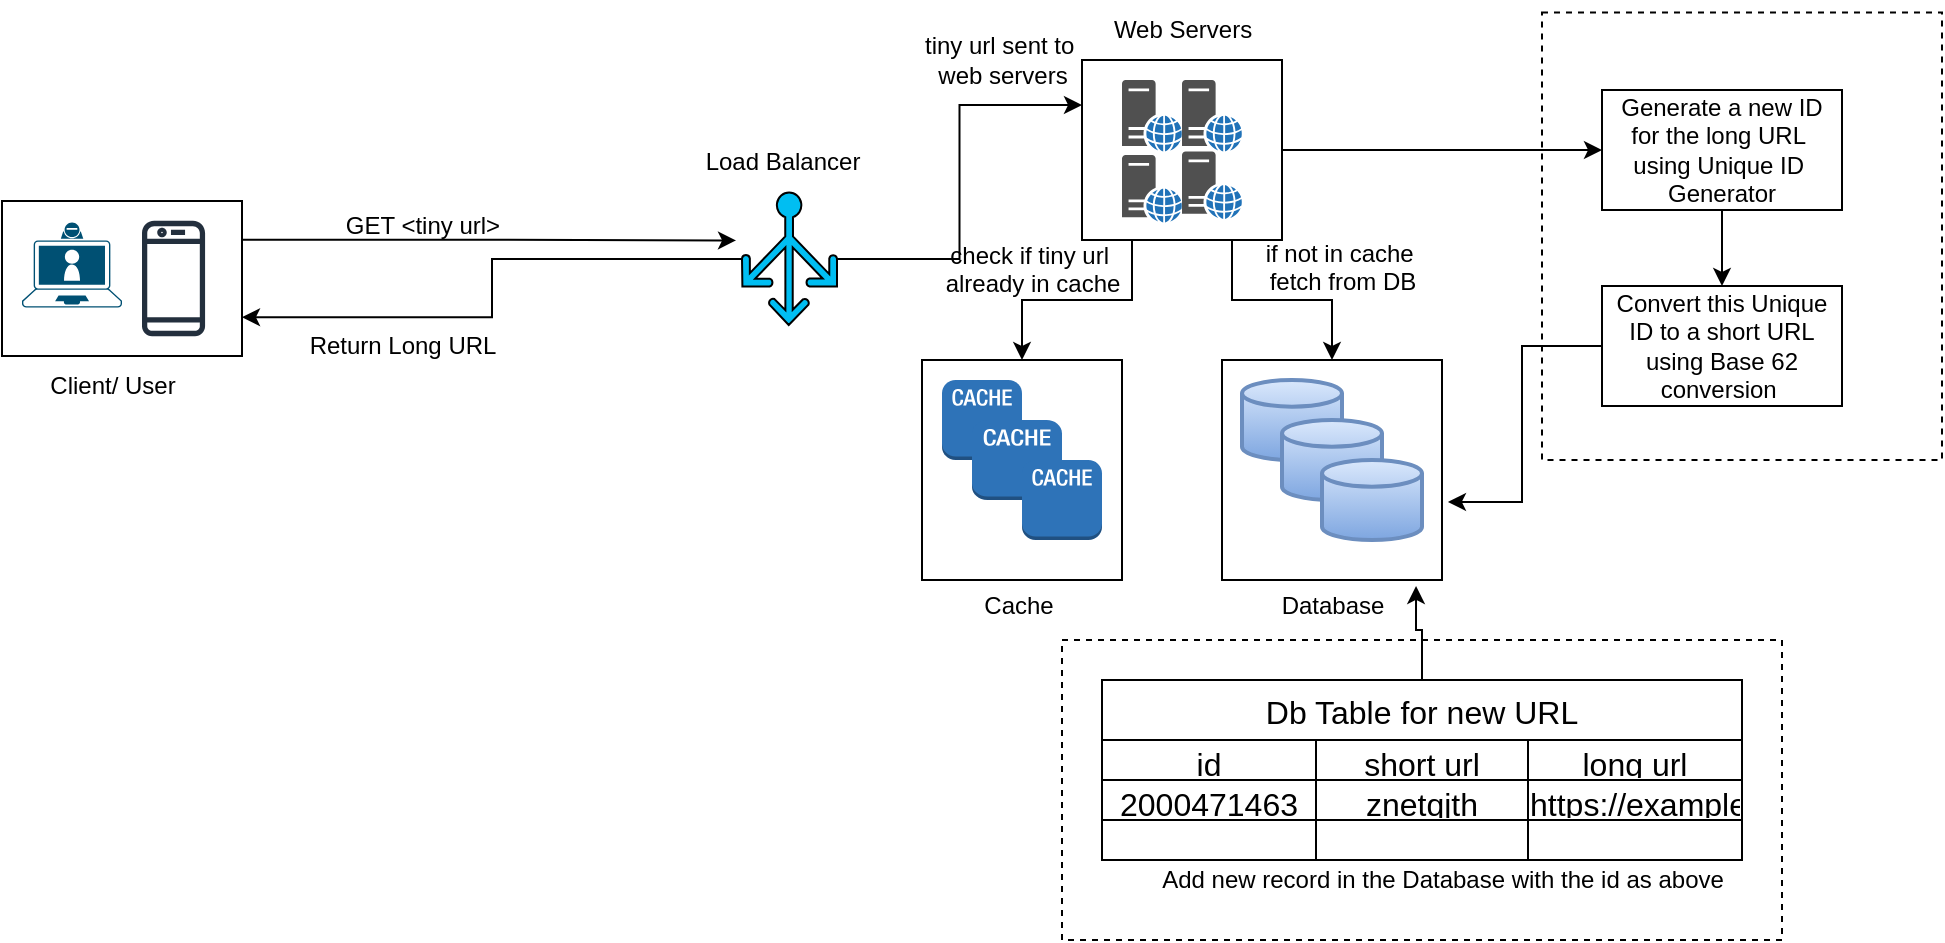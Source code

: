 <mxfile version="24.3.1" type="github">
  <diagram name="Page-1" id="5AVBOpM9OC1tZVVALUr_">
    <mxGraphModel dx="1434" dy="827" grid="1" gridSize="10" guides="1" tooltips="1" connect="1" arrows="1" fold="1" page="1" pageScale="1" pageWidth="850" pageHeight="1100" math="0" shadow="0">
      <root>
        <mxCell id="0" />
        <mxCell id="1" parent="0" />
        <mxCell id="BafHSfZVtPJ3lgYtZRLM-1" value="" style="sketch=0;outlineConnect=0;fontColor=#232F3E;gradientColor=none;fillColor=#232F3D;strokeColor=none;dashed=0;verticalLabelPosition=bottom;verticalAlign=top;align=center;html=1;fontSize=12;fontStyle=0;aspect=fixed;pointerEvents=1;shape=mxgraph.aws4.mobile_client;" vertex="1" parent="1">
          <mxGeometry x="130" y="219.25" width="31.54" height="60" as="geometry" />
        </mxCell>
        <mxCell id="BafHSfZVtPJ3lgYtZRLM-2" value="" style="points=[[0.13,0.225,0],[0.5,0,0],[0.87,0.225,0],[0.885,0.5,0],[0.985,0.99,0],[0.5,1,0],[0.015,0.99,0],[0.115,0.5,0]];verticalLabelPosition=bottom;sketch=0;html=1;verticalAlign=top;aspect=fixed;align=center;pointerEvents=1;shape=mxgraph.cisco19.laptop_video_client;fillColor=#005073;strokeColor=none;" vertex="1" parent="1">
          <mxGeometry x="70" y="221.25" width="50" height="42.5" as="geometry" />
        </mxCell>
        <mxCell id="BafHSfZVtPJ3lgYtZRLM-3" value="" style="rounded=0;whiteSpace=wrap;html=1;fillColor=none;" vertex="1" parent="1">
          <mxGeometry x="60" y="210.5" width="120" height="77.5" as="geometry" />
        </mxCell>
        <mxCell id="BafHSfZVtPJ3lgYtZRLM-15" style="edgeStyle=orthogonalEdgeStyle;rounded=0;orthogonalLoop=1;jettySize=auto;html=1;entryX=0;entryY=0.25;entryDx=0;entryDy=0;" edge="1" parent="1" source="BafHSfZVtPJ3lgYtZRLM-4" target="BafHSfZVtPJ3lgYtZRLM-14">
          <mxGeometry relative="1" as="geometry" />
        </mxCell>
        <mxCell id="BafHSfZVtPJ3lgYtZRLM-35" style="edgeStyle=orthogonalEdgeStyle;rounded=0;orthogonalLoop=1;jettySize=auto;html=1;entryX=1;entryY=0.75;entryDx=0;entryDy=0;" edge="1" parent="1" source="BafHSfZVtPJ3lgYtZRLM-4" target="BafHSfZVtPJ3lgYtZRLM-3">
          <mxGeometry relative="1" as="geometry" />
        </mxCell>
        <mxCell id="BafHSfZVtPJ3lgYtZRLM-4" value="" style="verticalLabelPosition=bottom;html=1;verticalAlign=top;align=center;strokeColor=default;fillColor=#00BEF2;shape=mxgraph.azure.load_balancer_generic;pointerEvents=1;" vertex="1" parent="1">
          <mxGeometry x="430" y="206.25" width="47.5" height="66.25" as="geometry" />
        </mxCell>
        <mxCell id="BafHSfZVtPJ3lgYtZRLM-6" style="edgeStyle=orthogonalEdgeStyle;rounded=0;orthogonalLoop=1;jettySize=auto;html=1;exitX=1;exitY=0.25;exitDx=0;exitDy=0;entryX=-0.063;entryY=0.362;entryDx=0;entryDy=0;entryPerimeter=0;" edge="1" parent="1" source="BafHSfZVtPJ3lgYtZRLM-3" target="BafHSfZVtPJ3lgYtZRLM-4">
          <mxGeometry relative="1" as="geometry" />
        </mxCell>
        <mxCell id="BafHSfZVtPJ3lgYtZRLM-10" value="" style="sketch=0;pointerEvents=1;shadow=0;dashed=0;html=1;strokeColor=none;fillColor=#505050;labelPosition=center;verticalLabelPosition=bottom;verticalAlign=top;outlineConnect=0;align=center;shape=mxgraph.office.servers.web_server_blue;" vertex="1" parent="1">
          <mxGeometry x="650" y="185.75" width="30" height="33.75" as="geometry" />
        </mxCell>
        <mxCell id="BafHSfZVtPJ3lgYtZRLM-11" value="" style="sketch=0;pointerEvents=1;shadow=0;dashed=0;html=1;strokeColor=none;fillColor=#505050;labelPosition=center;verticalLabelPosition=bottom;verticalAlign=top;outlineConnect=0;align=center;shape=mxgraph.office.servers.web_server_blue;" vertex="1" parent="1">
          <mxGeometry x="620" y="187.5" width="30" height="33.75" as="geometry" />
        </mxCell>
        <mxCell id="BafHSfZVtPJ3lgYtZRLM-12" value="" style="sketch=0;pointerEvents=1;shadow=0;dashed=0;html=1;strokeColor=none;fillColor=#505050;labelPosition=center;verticalLabelPosition=bottom;verticalAlign=top;outlineConnect=0;align=center;shape=mxgraph.office.servers.web_server_blue;" vertex="1" parent="1">
          <mxGeometry x="620" y="150" width="30" height="35.75" as="geometry" />
        </mxCell>
        <mxCell id="BafHSfZVtPJ3lgYtZRLM-13" value="" style="sketch=0;pointerEvents=1;shadow=0;dashed=0;html=1;strokeColor=none;fillColor=#505050;labelPosition=center;verticalLabelPosition=bottom;verticalAlign=top;outlineConnect=0;align=center;shape=mxgraph.office.servers.web_server_blue;" vertex="1" parent="1">
          <mxGeometry x="650" y="150" width="30" height="35.75" as="geometry" />
        </mxCell>
        <mxCell id="BafHSfZVtPJ3lgYtZRLM-28" style="edgeStyle=orthogonalEdgeStyle;rounded=0;orthogonalLoop=1;jettySize=auto;html=1;exitX=0.25;exitY=1;exitDx=0;exitDy=0;entryX=0.5;entryY=0;entryDx=0;entryDy=0;" edge="1" parent="1" source="BafHSfZVtPJ3lgYtZRLM-14" target="BafHSfZVtPJ3lgYtZRLM-22">
          <mxGeometry relative="1" as="geometry" />
        </mxCell>
        <mxCell id="BafHSfZVtPJ3lgYtZRLM-29" style="edgeStyle=orthogonalEdgeStyle;rounded=0;orthogonalLoop=1;jettySize=auto;html=1;exitX=0.75;exitY=1;exitDx=0;exitDy=0;entryX=0.5;entryY=0;entryDx=0;entryDy=0;" edge="1" parent="1" source="BafHSfZVtPJ3lgYtZRLM-14" target="BafHSfZVtPJ3lgYtZRLM-27">
          <mxGeometry relative="1" as="geometry" />
        </mxCell>
        <mxCell id="BafHSfZVtPJ3lgYtZRLM-62" style="edgeStyle=orthogonalEdgeStyle;rounded=0;orthogonalLoop=1;jettySize=auto;html=1;exitX=1;exitY=0.5;exitDx=0;exitDy=0;entryX=0;entryY=0.5;entryDx=0;entryDy=0;" edge="1" parent="1" source="BafHSfZVtPJ3lgYtZRLM-14" target="BafHSfZVtPJ3lgYtZRLM-42">
          <mxGeometry relative="1" as="geometry" />
        </mxCell>
        <mxCell id="BafHSfZVtPJ3lgYtZRLM-14" value="" style="rounded=0;whiteSpace=wrap;html=1;fillColor=none;" vertex="1" parent="1">
          <mxGeometry x="600" y="140" width="100" height="90" as="geometry" />
        </mxCell>
        <mxCell id="BafHSfZVtPJ3lgYtZRLM-16" value="Web Servers" style="text;html=1;align=center;verticalAlign=middle;resizable=0;points=[];autosize=1;strokeColor=none;fillColor=none;" vertex="1" parent="1">
          <mxGeometry x="605" y="110" width="90" height="30" as="geometry" />
        </mxCell>
        <mxCell id="BafHSfZVtPJ3lgYtZRLM-18" value="" style="outlineConnect=0;dashed=0;verticalLabelPosition=bottom;verticalAlign=top;align=center;html=1;shape=mxgraph.aws3.cache_node;fillColor=#2E73B8;gradientColor=none;" vertex="1" parent="1">
          <mxGeometry x="530" y="300" width="40" height="40" as="geometry" />
        </mxCell>
        <mxCell id="BafHSfZVtPJ3lgYtZRLM-20" value="" style="outlineConnect=0;dashed=0;verticalLabelPosition=bottom;verticalAlign=top;align=center;html=1;shape=mxgraph.aws3.cache_node;fillColor=#2E73B8;gradientColor=none;" vertex="1" parent="1">
          <mxGeometry x="545" y="320" width="45" height="40" as="geometry" />
        </mxCell>
        <mxCell id="BafHSfZVtPJ3lgYtZRLM-21" value="" style="outlineConnect=0;dashed=0;verticalLabelPosition=bottom;verticalAlign=top;align=center;html=1;shape=mxgraph.aws3.cache_node;fillColor=#2E73B8;gradientColor=none;" vertex="1" parent="1">
          <mxGeometry x="570" y="340" width="40" height="40" as="geometry" />
        </mxCell>
        <mxCell id="BafHSfZVtPJ3lgYtZRLM-22" value="" style="rounded=0;whiteSpace=wrap;html=1;fillColor=none;" vertex="1" parent="1">
          <mxGeometry x="520" y="290" width="100" height="110" as="geometry" />
        </mxCell>
        <mxCell id="BafHSfZVtPJ3lgYtZRLM-24" value="" style="strokeWidth=2;html=1;shape=mxgraph.flowchart.database;whiteSpace=wrap;fillColor=#dae8fc;gradientColor=#7ea6e0;strokeColor=#6c8ebf;" vertex="1" parent="1">
          <mxGeometry x="680" y="300" width="50" height="40" as="geometry" />
        </mxCell>
        <mxCell id="BafHSfZVtPJ3lgYtZRLM-25" value="" style="strokeWidth=2;html=1;shape=mxgraph.flowchart.database;whiteSpace=wrap;fillColor=#dae8fc;gradientColor=#7ea6e0;strokeColor=#6c8ebf;" vertex="1" parent="1">
          <mxGeometry x="700" y="320" width="50" height="40" as="geometry" />
        </mxCell>
        <mxCell id="BafHSfZVtPJ3lgYtZRLM-26" value="" style="strokeWidth=2;html=1;shape=mxgraph.flowchart.database;whiteSpace=wrap;fillColor=#dae8fc;gradientColor=#7ea6e0;strokeColor=#6c8ebf;" vertex="1" parent="1">
          <mxGeometry x="720" y="340" width="50" height="40" as="geometry" />
        </mxCell>
        <mxCell id="BafHSfZVtPJ3lgYtZRLM-27" value="" style="rounded=0;whiteSpace=wrap;html=1;fillColor=none;" vertex="1" parent="1">
          <mxGeometry x="670" y="290" width="110" height="110" as="geometry" />
        </mxCell>
        <mxCell id="BafHSfZVtPJ3lgYtZRLM-30" value="Load Balancer" style="text;html=1;align=center;verticalAlign=middle;resizable=0;points=[];autosize=1;strokeColor=none;fillColor=none;" vertex="1" parent="1">
          <mxGeometry x="400" y="176.25" width="100" height="30" as="geometry" />
        </mxCell>
        <mxCell id="BafHSfZVtPJ3lgYtZRLM-31" value="Database" style="text;html=1;align=center;verticalAlign=middle;resizable=0;points=[];autosize=1;strokeColor=none;fillColor=none;" vertex="1" parent="1">
          <mxGeometry x="690" y="398" width="70" height="30" as="geometry" />
        </mxCell>
        <mxCell id="BafHSfZVtPJ3lgYtZRLM-32" value="Cache" style="text;html=1;align=center;verticalAlign=middle;resizable=0;points=[];autosize=1;strokeColor=none;fillColor=none;" vertex="1" parent="1">
          <mxGeometry x="537.5" y="398" width="60" height="30" as="geometry" />
        </mxCell>
        <mxCell id="BafHSfZVtPJ3lgYtZRLM-33" value="Client/ User" style="text;html=1;align=center;verticalAlign=middle;resizable=0;points=[];autosize=1;strokeColor=none;fillColor=none;" vertex="1" parent="1">
          <mxGeometry x="70" y="288" width="90" height="30" as="geometry" />
        </mxCell>
        <mxCell id="BafHSfZVtPJ3lgYtZRLM-36" value="GET &amp;lt;tiny url&amp;gt;" style="text;html=1;align=center;verticalAlign=middle;resizable=0;points=[];autosize=1;strokeColor=none;fillColor=none;" vertex="1" parent="1">
          <mxGeometry x="220" y="208" width="100" height="30" as="geometry" />
        </mxCell>
        <mxCell id="BafHSfZVtPJ3lgYtZRLM-37" value="Return Long URL" style="text;html=1;align=center;verticalAlign=middle;resizable=0;points=[];autosize=1;strokeColor=none;fillColor=none;" vertex="1" parent="1">
          <mxGeometry x="200" y="268" width="120" height="30" as="geometry" />
        </mxCell>
        <mxCell id="BafHSfZVtPJ3lgYtZRLM-38" value="tiny url sent to&amp;nbsp;&lt;div&gt;web servers&lt;/div&gt;" style="text;html=1;align=center;verticalAlign=middle;resizable=0;points=[];autosize=1;strokeColor=none;fillColor=none;" vertex="1" parent="1">
          <mxGeometry x="510" y="120" width="100" height="40" as="geometry" />
        </mxCell>
        <mxCell id="BafHSfZVtPJ3lgYtZRLM-40" value="check if tiny url&amp;nbsp;&lt;div style=&quot;line-height: 100%;&quot;&gt;already in cache&lt;/div&gt;" style="text;html=1;align=center;verticalAlign=middle;resizable=0;points=[];autosize=1;strokeColor=none;fillColor=none;" vertex="1" parent="1">
          <mxGeometry x="520" y="223.75" width="110" height="40" as="geometry" />
        </mxCell>
        <mxCell id="BafHSfZVtPJ3lgYtZRLM-41" value="if not in cache&amp;nbsp;&lt;div&gt;fetch from DB&lt;/div&gt;&lt;div&gt;&lt;br&gt;&lt;/div&gt;" style="text;html=1;align=center;verticalAlign=middle;resizable=0;points=[];autosize=1;strokeColor=none;fillColor=none;" vertex="1" parent="1">
          <mxGeometry x="680" y="221.25" width="100" height="60" as="geometry" />
        </mxCell>
        <mxCell id="BafHSfZVtPJ3lgYtZRLM-63" style="edgeStyle=orthogonalEdgeStyle;rounded=0;orthogonalLoop=1;jettySize=auto;html=1;entryX=0.5;entryY=0;entryDx=0;entryDy=0;" edge="1" parent="1" source="BafHSfZVtPJ3lgYtZRLM-42" target="BafHSfZVtPJ3lgYtZRLM-44">
          <mxGeometry relative="1" as="geometry" />
        </mxCell>
        <mxCell id="BafHSfZVtPJ3lgYtZRLM-42" value="Generate a new ID for the long URL&amp;nbsp;&lt;div&gt;using Unique ID&amp;nbsp;&lt;/div&gt;&lt;div&gt;Generator&lt;/div&gt;" style="whiteSpace=wrap;html=1;fillColor=none;" vertex="1" parent="1">
          <mxGeometry x="860" y="155" width="120" height="60" as="geometry" />
        </mxCell>
        <mxCell id="BafHSfZVtPJ3lgYtZRLM-44" value="Convert this Unique ID to a short URL using Base 62 conversion&amp;nbsp;" style="whiteSpace=wrap;html=1;fillColor=none;" vertex="1" parent="1">
          <mxGeometry x="860" y="253" width="120" height="60" as="geometry" />
        </mxCell>
        <mxCell id="BafHSfZVtPJ3lgYtZRLM-47" value="Db Table for new URL" style="shape=table;startSize=30;container=1;collapsible=0;childLayout=tableLayout;strokeColor=default;fontSize=16;" vertex="1" parent="1">
          <mxGeometry x="610" y="450" width="320" height="90" as="geometry" />
        </mxCell>
        <mxCell id="BafHSfZVtPJ3lgYtZRLM-48" value="" style="shape=tableRow;horizontal=0;startSize=0;swimlaneHead=0;swimlaneBody=0;strokeColor=inherit;top=0;left=0;bottom=0;right=0;collapsible=0;dropTarget=0;fillColor=none;points=[[0,0.5],[1,0.5]];portConstraint=eastwest;fontSize=16;" vertex="1" parent="BafHSfZVtPJ3lgYtZRLM-47">
          <mxGeometry y="30" width="320" height="20" as="geometry" />
        </mxCell>
        <mxCell id="BafHSfZVtPJ3lgYtZRLM-49" value="id" style="shape=partialRectangle;html=1;whiteSpace=wrap;connectable=0;strokeColor=inherit;overflow=hidden;fillColor=none;top=0;left=0;bottom=0;right=0;pointerEvents=1;fontSize=16;" vertex="1" parent="BafHSfZVtPJ3lgYtZRLM-48">
          <mxGeometry width="107" height="20" as="geometry">
            <mxRectangle width="107" height="20" as="alternateBounds" />
          </mxGeometry>
        </mxCell>
        <mxCell id="BafHSfZVtPJ3lgYtZRLM-50" value="short url" style="shape=partialRectangle;html=1;whiteSpace=wrap;connectable=0;strokeColor=inherit;overflow=hidden;fillColor=none;top=0;left=0;bottom=0;right=0;pointerEvents=1;fontSize=16;" vertex="1" parent="BafHSfZVtPJ3lgYtZRLM-48">
          <mxGeometry x="107" width="106" height="20" as="geometry">
            <mxRectangle width="106" height="20" as="alternateBounds" />
          </mxGeometry>
        </mxCell>
        <mxCell id="BafHSfZVtPJ3lgYtZRLM-51" value="long url" style="shape=partialRectangle;html=1;whiteSpace=wrap;connectable=0;strokeColor=inherit;overflow=hidden;fillColor=none;top=0;left=0;bottom=0;right=0;pointerEvents=1;fontSize=16;" vertex="1" parent="BafHSfZVtPJ3lgYtZRLM-48">
          <mxGeometry x="213" width="107" height="20" as="geometry">
            <mxRectangle width="107" height="20" as="alternateBounds" />
          </mxGeometry>
        </mxCell>
        <mxCell id="BafHSfZVtPJ3lgYtZRLM-52" value="" style="shape=tableRow;horizontal=0;startSize=0;swimlaneHead=0;swimlaneBody=0;strokeColor=inherit;top=0;left=0;bottom=0;right=0;collapsible=0;dropTarget=0;fillColor=none;points=[[0,0.5],[1,0.5]];portConstraint=eastwest;fontSize=16;" vertex="1" parent="BafHSfZVtPJ3lgYtZRLM-47">
          <mxGeometry y="50" width="320" height="20" as="geometry" />
        </mxCell>
        <mxCell id="BafHSfZVtPJ3lgYtZRLM-53" value="2000471463" style="shape=partialRectangle;html=1;whiteSpace=wrap;connectable=0;strokeColor=inherit;overflow=hidden;fillColor=none;top=0;left=0;bottom=0;right=0;pointerEvents=1;fontSize=16;" vertex="1" parent="BafHSfZVtPJ3lgYtZRLM-52">
          <mxGeometry width="107" height="20" as="geometry">
            <mxRectangle width="107" height="20" as="alternateBounds" />
          </mxGeometry>
        </mxCell>
        <mxCell id="BafHSfZVtPJ3lgYtZRLM-54" value="znetqjth" style="shape=partialRectangle;html=1;whiteSpace=wrap;connectable=0;strokeColor=inherit;overflow=hidden;fillColor=none;top=0;left=0;bottom=0;right=0;pointerEvents=1;fontSize=16;" vertex="1" parent="BafHSfZVtPJ3lgYtZRLM-52">
          <mxGeometry x="107" width="106" height="20" as="geometry">
            <mxRectangle width="106" height="20" as="alternateBounds" />
          </mxGeometry>
        </mxCell>
        <mxCell id="BafHSfZVtPJ3lgYtZRLM-55" value="https://example.longurl" style="shape=partialRectangle;html=1;whiteSpace=wrap;connectable=0;strokeColor=inherit;overflow=hidden;fillColor=none;top=0;left=0;bottom=0;right=0;pointerEvents=1;fontSize=16;" vertex="1" parent="BafHSfZVtPJ3lgYtZRLM-52">
          <mxGeometry x="213" width="107" height="20" as="geometry">
            <mxRectangle width="107" height="20" as="alternateBounds" />
          </mxGeometry>
        </mxCell>
        <mxCell id="BafHSfZVtPJ3lgYtZRLM-56" value="" style="shape=tableRow;horizontal=0;startSize=0;swimlaneHead=0;swimlaneBody=0;strokeColor=inherit;top=0;left=0;bottom=0;right=0;collapsible=0;dropTarget=0;fillColor=none;points=[[0,0.5],[1,0.5]];portConstraint=eastwest;fontSize=16;" vertex="1" parent="BafHSfZVtPJ3lgYtZRLM-47">
          <mxGeometry y="70" width="320" height="20" as="geometry" />
        </mxCell>
        <mxCell id="BafHSfZVtPJ3lgYtZRLM-57" value="" style="shape=partialRectangle;html=1;whiteSpace=wrap;connectable=0;strokeColor=inherit;overflow=hidden;fillColor=none;top=0;left=0;bottom=0;right=0;pointerEvents=1;fontSize=16;" vertex="1" parent="BafHSfZVtPJ3lgYtZRLM-56">
          <mxGeometry width="107" height="20" as="geometry">
            <mxRectangle width="107" height="20" as="alternateBounds" />
          </mxGeometry>
        </mxCell>
        <mxCell id="BafHSfZVtPJ3lgYtZRLM-58" value="" style="shape=partialRectangle;html=1;whiteSpace=wrap;connectable=0;strokeColor=inherit;overflow=hidden;fillColor=none;top=0;left=0;bottom=0;right=0;pointerEvents=1;fontSize=16;" vertex="1" parent="BafHSfZVtPJ3lgYtZRLM-56">
          <mxGeometry x="107" width="106" height="20" as="geometry">
            <mxRectangle width="106" height="20" as="alternateBounds" />
          </mxGeometry>
        </mxCell>
        <mxCell id="BafHSfZVtPJ3lgYtZRLM-59" value="" style="shape=partialRectangle;html=1;whiteSpace=wrap;connectable=0;strokeColor=inherit;overflow=hidden;fillColor=none;top=0;left=0;bottom=0;right=0;pointerEvents=1;fontSize=16;" vertex="1" parent="BafHSfZVtPJ3lgYtZRLM-56">
          <mxGeometry x="213" width="107" height="20" as="geometry">
            <mxRectangle width="107" height="20" as="alternateBounds" />
          </mxGeometry>
        </mxCell>
        <mxCell id="BafHSfZVtPJ3lgYtZRLM-60" value="Add new record in the Database with the id as above" style="text;html=1;align=center;verticalAlign=middle;resizable=0;points=[];autosize=1;strokeColor=none;fillColor=none;" vertex="1" parent="1">
          <mxGeometry x="630" y="535" width="300" height="30" as="geometry" />
        </mxCell>
        <mxCell id="BafHSfZVtPJ3lgYtZRLM-65" style="edgeStyle=orthogonalEdgeStyle;rounded=0;orthogonalLoop=1;jettySize=auto;html=1;entryX=1.027;entryY=0.645;entryDx=0;entryDy=0;entryPerimeter=0;" edge="1" parent="1" source="BafHSfZVtPJ3lgYtZRLM-44" target="BafHSfZVtPJ3lgYtZRLM-27">
          <mxGeometry relative="1" as="geometry" />
        </mxCell>
        <mxCell id="BafHSfZVtPJ3lgYtZRLM-66" style="edgeStyle=orthogonalEdgeStyle;rounded=0;orthogonalLoop=1;jettySize=auto;html=1;entryX=0.882;entryY=1.027;entryDx=0;entryDy=0;entryPerimeter=0;" edge="1" parent="1" source="BafHSfZVtPJ3lgYtZRLM-47" target="BafHSfZVtPJ3lgYtZRLM-27">
          <mxGeometry relative="1" as="geometry" />
        </mxCell>
        <mxCell id="BafHSfZVtPJ3lgYtZRLM-67" value="" style="rounded=0;whiteSpace=wrap;html=1;fillColor=none;dashed=1;" vertex="1" parent="1">
          <mxGeometry x="830" y="116.25" width="200" height="223.75" as="geometry" />
        </mxCell>
        <mxCell id="BafHSfZVtPJ3lgYtZRLM-68" value="" style="rounded=0;whiteSpace=wrap;html=1;fillColor=none;dashed=1;" vertex="1" parent="1">
          <mxGeometry x="590" y="430" width="360" height="150" as="geometry" />
        </mxCell>
      </root>
    </mxGraphModel>
  </diagram>
</mxfile>
